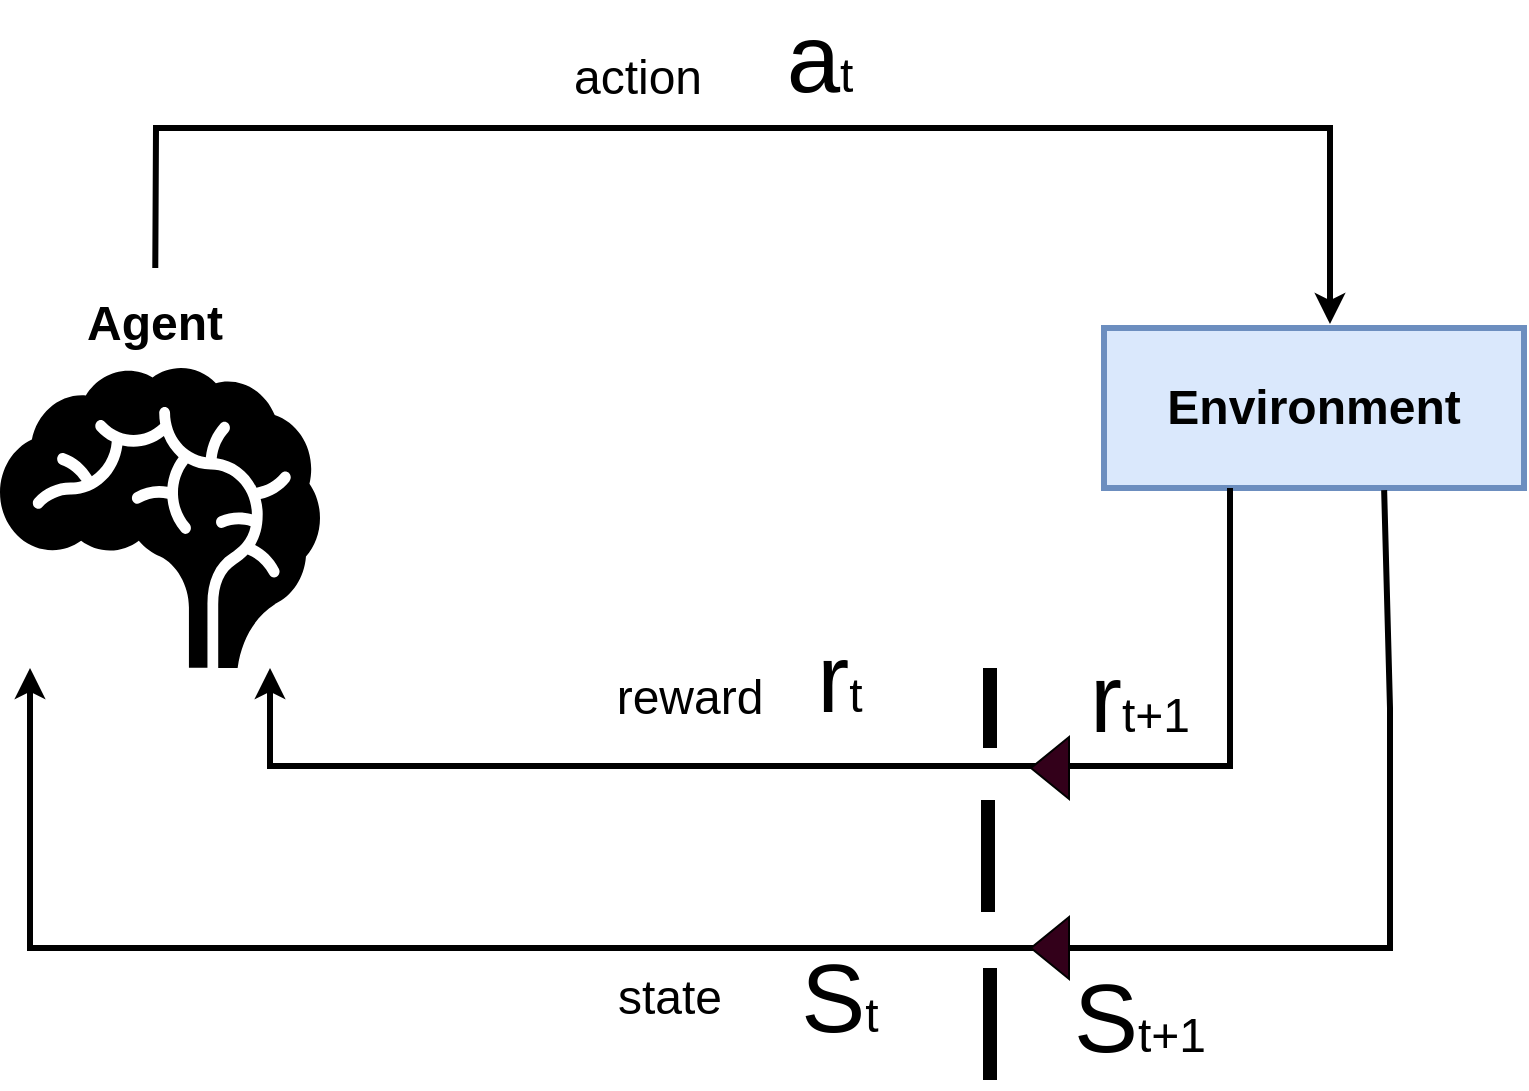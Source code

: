 <mxfile version="20.8.20" type="github"><diagram name="Seite-1" id="hYrvcEiDlZWN30hVssde"><mxGraphModel dx="1434" dy="827" grid="1" gridSize="10" guides="1" tooltips="1" connect="1" arrows="1" fold="1" page="1" pageScale="1" pageWidth="827" pageHeight="1169" math="0" shadow="0"><root><mxCell id="0"/><mxCell id="1" parent="0"/><mxCell id="C3W6YOcRVfVwyOQOYiPi-1" value="&lt;b&gt;&lt;font style=&quot;font-size: 24px;&quot;&gt;Environment&lt;/font&gt;&lt;/b&gt;" style="rounded=0;whiteSpace=wrap;html=1;strokeWidth=3;fillColor=#dae8fc;strokeColor=#6c8ebf;" vertex="1" parent="1"><mxGeometry x="617" y="330" width="210" height="80" as="geometry"/></mxCell><mxCell id="C3W6YOcRVfVwyOQOYiPi-2" value="" style="shape=mxgraph.signs.healthcare.brain;html=1;pointerEvents=1;fillColor=#000000;strokeColor=none;verticalLabelPosition=bottom;verticalAlign=top;align=center;fontSize=24;" vertex="1" parent="1"><mxGeometry x="65" y="350" width="160" height="150" as="geometry"/></mxCell><mxCell id="C3W6YOcRVfVwyOQOYiPi-3" value="&lt;b&gt;Agent&lt;/b&gt;" style="text;strokeColor=none;align=center;fillColor=none;html=1;verticalAlign=middle;whiteSpace=wrap;rounded=0;fontSize=24;" vertex="1" parent="1"><mxGeometry x="65" y="300" width="155" height="55" as="geometry"/></mxCell><mxCell id="C3W6YOcRVfVwyOQOYiPi-16" value="" style="endArrow=classic;html=1;rounded=0;fontSize=24;strokeWidth=3;" edge="1" parent="1" source="C3W6YOcRVfVwyOQOYiPi-3"><mxGeometry width="50" height="50" relative="1" as="geometry"><mxPoint x="390" y="440" as="sourcePoint"/><mxPoint x="730" y="328" as="targetPoint"/><Array as="points"><mxPoint x="143" y="230"/><mxPoint x="620" y="230"/><mxPoint x="730" y="230"/></Array></mxGeometry></mxCell><mxCell id="C3W6YOcRVfVwyOQOYiPi-17" value="" style="endArrow=classic;html=1;rounded=0;fontSize=24;exitX=0.667;exitY=1.013;exitDx=0;exitDy=0;exitPerimeter=0;strokeWidth=3;" edge="1" parent="1" source="C3W6YOcRVfVwyOQOYiPi-1"><mxGeometry width="50" height="50" relative="1" as="geometry"><mxPoint x="717" y="420" as="sourcePoint"/><mxPoint x="80" y="500" as="targetPoint"/><Array as="points"><mxPoint x="760" y="520"/><mxPoint x="760" y="640"/><mxPoint x="80" y="640"/><mxPoint x="80" y="570"/><mxPoint x="80" y="510"/></Array></mxGeometry></mxCell><mxCell id="C3W6YOcRVfVwyOQOYiPi-18" value="" style="endArrow=classic;html=1;rounded=0;fontSize=24;strokeWidth=3;" edge="1" parent="1"><mxGeometry width="50" height="50" relative="1" as="geometry"><mxPoint x="680" y="410" as="sourcePoint"/><mxPoint x="200" y="500" as="targetPoint"/><Array as="points"><mxPoint x="680" y="499"/><mxPoint x="680" y="549"/><mxPoint x="637" y="549"/><mxPoint x="200" y="549"/></Array></mxGeometry></mxCell><mxCell id="C3W6YOcRVfVwyOQOYiPi-20" value="" style="shape=flexArrow;endArrow=classic;html=1;rounded=0;fontSize=24;fillColor=#33001A;" edge="1" parent="1"><mxGeometry width="50" height="50" relative="1" as="geometry"><mxPoint x="600" y="550" as="sourcePoint"/><mxPoint x="580" y="550" as="targetPoint"/></mxGeometry></mxCell><mxCell id="C3W6YOcRVfVwyOQOYiPi-21" value="" style="shape=flexArrow;endArrow=classic;html=1;rounded=0;fontSize=24;fillColor=#33001A;" edge="1" parent="1"><mxGeometry width="50" height="50" relative="1" as="geometry"><mxPoint x="600" y="640" as="sourcePoint"/><mxPoint x="580" y="640" as="targetPoint"/></mxGeometry></mxCell><mxCell id="C3W6YOcRVfVwyOQOYiPi-22" value="" style="endArrow=none;html=1;rounded=0;fontSize=24;fillColor=#33001A;strokeWidth=7;" edge="1" parent="1"><mxGeometry width="50" height="50" relative="1" as="geometry"><mxPoint x="560" y="540" as="sourcePoint"/><mxPoint x="560" y="500" as="targetPoint"/></mxGeometry></mxCell><mxCell id="C3W6YOcRVfVwyOQOYiPi-26" value="" style="endArrow=none;html=1;rounded=0;fontSize=24;fillColor=#33001A;strokeWidth=7;" edge="1" parent="1"><mxGeometry width="50" height="50" relative="1" as="geometry"><mxPoint x="559" y="622" as="sourcePoint"/><mxPoint x="559" y="566" as="targetPoint"/></mxGeometry></mxCell><mxCell id="C3W6YOcRVfVwyOQOYiPi-27" value="" style="endArrow=none;html=1;rounded=0;fontSize=24;fillColor=#33001A;strokeWidth=7;" edge="1" parent="1"><mxGeometry width="50" height="50" relative="1" as="geometry"><mxPoint x="560" y="706" as="sourcePoint"/><mxPoint x="560" y="650" as="targetPoint"/></mxGeometry></mxCell><mxCell id="C3W6YOcRVfVwyOQOYiPi-28" value="reward" style="text;strokeColor=none;align=center;fillColor=none;html=1;verticalAlign=middle;whiteSpace=wrap;rounded=0;fontSize=24;" vertex="1" parent="1"><mxGeometry x="380" y="500" width="60" height="30" as="geometry"/></mxCell><mxCell id="C3W6YOcRVfVwyOQOYiPi-30" value="&lt;font style=&quot;font-size: 48px;&quot;&gt;r&lt;/font&gt;&lt;font style=&quot;font-size: 24px;&quot;&gt;t&lt;/font&gt;" style="text;strokeColor=none;align=center;fillColor=none;html=1;verticalAlign=middle;whiteSpace=wrap;rounded=0;fontSize=24;" vertex="1" parent="1"><mxGeometry x="450" y="480" width="70" height="50" as="geometry"/></mxCell><mxCell id="C3W6YOcRVfVwyOQOYiPi-31" value="state" style="text;strokeColor=none;align=center;fillColor=none;html=1;verticalAlign=middle;whiteSpace=wrap;rounded=0;fontSize=24;" vertex="1" parent="1"><mxGeometry x="370" y="650" width="60" height="30" as="geometry"/></mxCell><mxCell id="C3W6YOcRVfVwyOQOYiPi-32" value="&lt;font style=&quot;font-size: 48px;&quot;&gt;S&lt;/font&gt;&lt;font style=&quot;font-size: 24px;&quot;&gt;t&lt;/font&gt;" style="text;strokeColor=none;align=center;fillColor=none;html=1;verticalAlign=middle;whiteSpace=wrap;rounded=0;fontSize=24;" vertex="1" parent="1"><mxGeometry x="450" y="640" width="70" height="50" as="geometry"/></mxCell><mxCell id="C3W6YOcRVfVwyOQOYiPi-33" value="&lt;font style=&quot;font-size: 48px;&quot;&gt;r&lt;/font&gt;&lt;font style=&quot;font-size: 24px;&quot;&gt;t+1&lt;/font&gt;" style="text;strokeColor=none;align=center;fillColor=none;html=1;verticalAlign=middle;whiteSpace=wrap;rounded=0;fontSize=24;" vertex="1" parent="1"><mxGeometry x="600" y="490" width="70" height="50" as="geometry"/></mxCell><mxCell id="C3W6YOcRVfVwyOQOYiPi-34" value="&lt;font style=&quot;font-size: 48px;&quot;&gt;S&lt;/font&gt;&lt;font style=&quot;font-size: 24px;&quot;&gt;t+1&lt;/font&gt;" style="text;strokeColor=none;align=center;fillColor=none;html=1;verticalAlign=middle;whiteSpace=wrap;rounded=0;fontSize=24;" vertex="1" parent="1"><mxGeometry x="600" y="650" width="70" height="50" as="geometry"/></mxCell><mxCell id="C3W6YOcRVfVwyOQOYiPi-35" value="action" style="text;strokeColor=none;align=center;fillColor=none;html=1;verticalAlign=middle;whiteSpace=wrap;rounded=0;fontSize=24;" vertex="1" parent="1"><mxGeometry x="354" y="190" width="60" height="30" as="geometry"/></mxCell><mxCell id="C3W6YOcRVfVwyOQOYiPi-36" value="&lt;font style=&quot;font-size: 48px;&quot;&gt;a&lt;/font&gt;&lt;font style=&quot;font-size: 24px;&quot;&gt;t&lt;/font&gt;" style="text;strokeColor=none;align=center;fillColor=none;html=1;verticalAlign=middle;whiteSpace=wrap;rounded=0;fontSize=24;" vertex="1" parent="1"><mxGeometry x="440" y="170" width="70" height="50" as="geometry"/></mxCell></root></mxGraphModel></diagram></mxfile>